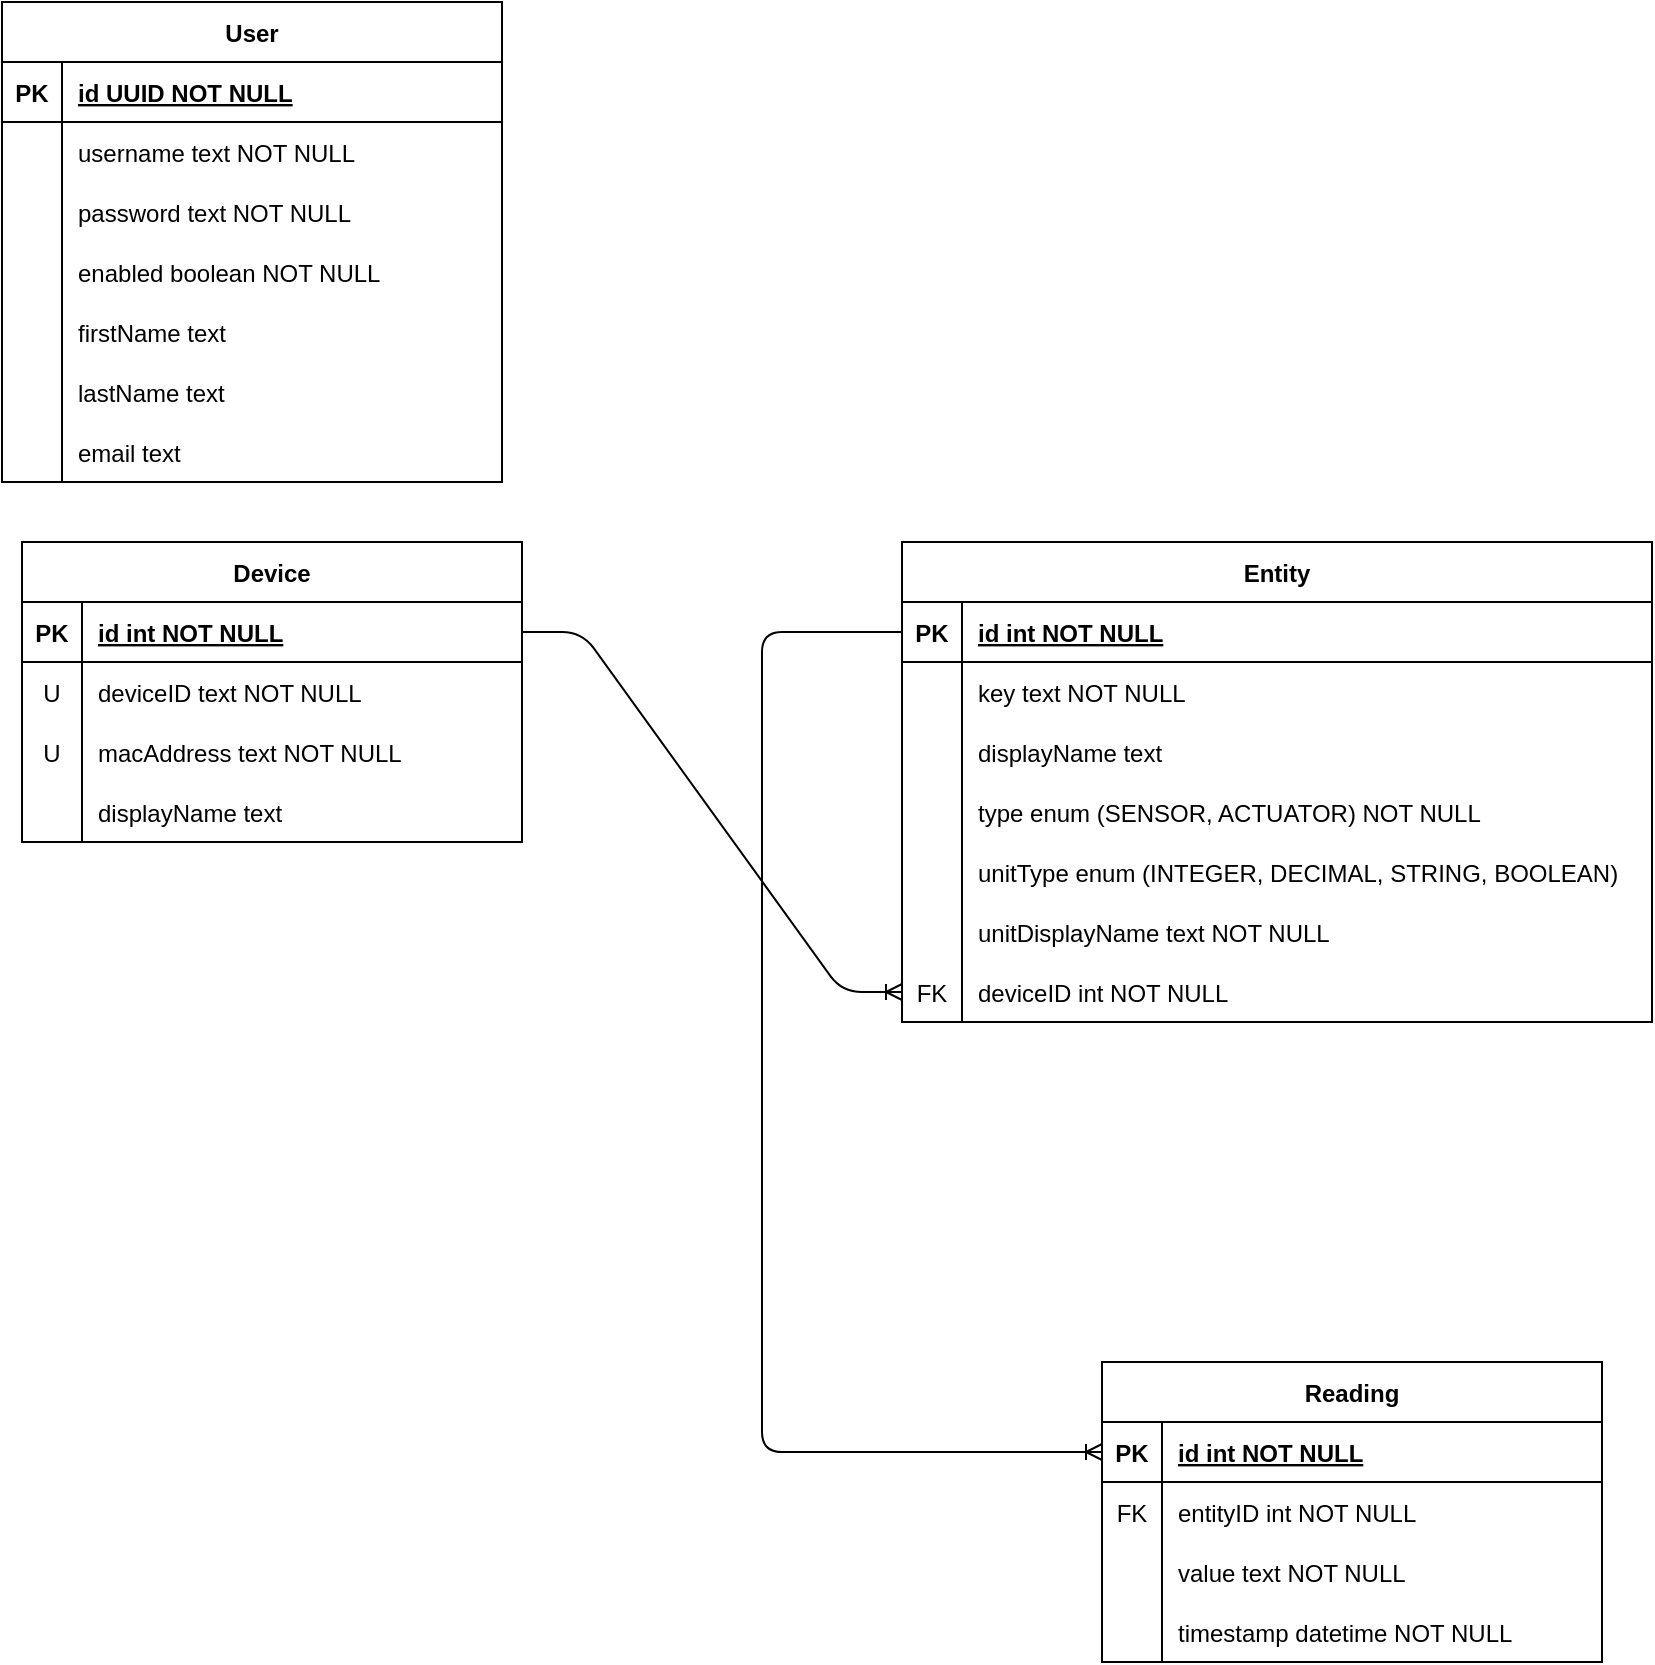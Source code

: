 <mxfile version="14.1.8" type="device"><diagram id="R2lEEEUBdFMjLlhIrx00" name="Page-1"><mxGraphModel dx="2912" dy="851" grid="1" gridSize="10" guides="1" tooltips="1" connect="1" arrows="1" fold="1" page="1" pageScale="1" pageWidth="850" pageHeight="1100" math="0" shadow="0" extFonts="Permanent Marker^https://fonts.googleapis.com/css?family=Permanent+Marker"><root><mxCell id="0"/><mxCell id="1" parent="0"/><mxCell id="C-vyLk0tnHw3VtMMgP7b-23" value="User" style="shape=table;startSize=30;container=1;collapsible=1;childLayout=tableLayout;fixedRows=1;rowLines=0;fontStyle=1;align=center;resizeLast=1;" parent="1" vertex="1"><mxGeometry x="-840" y="20" width="250" height="240" as="geometry"/></mxCell><mxCell id="C-vyLk0tnHw3VtMMgP7b-24" value="" style="shape=partialRectangle;collapsible=0;dropTarget=0;pointerEvents=0;fillColor=none;points=[[0,0.5],[1,0.5]];portConstraint=eastwest;top=0;left=0;right=0;bottom=1;" parent="C-vyLk0tnHw3VtMMgP7b-23" vertex="1"><mxGeometry y="30" width="250" height="30" as="geometry"/></mxCell><mxCell id="C-vyLk0tnHw3VtMMgP7b-25" value="PK" style="shape=partialRectangle;overflow=hidden;connectable=0;fillColor=none;top=0;left=0;bottom=0;right=0;fontStyle=1;" parent="C-vyLk0tnHw3VtMMgP7b-24" vertex="1"><mxGeometry width="30" height="30" as="geometry"/></mxCell><mxCell id="C-vyLk0tnHw3VtMMgP7b-26" value="id UUID NOT NULL " style="shape=partialRectangle;overflow=hidden;connectable=0;fillColor=none;top=0;left=0;bottom=0;right=0;align=left;spacingLeft=6;fontStyle=5;" parent="C-vyLk0tnHw3VtMMgP7b-24" vertex="1"><mxGeometry x="30" width="220" height="30" as="geometry"/></mxCell><mxCell id="C-vyLk0tnHw3VtMMgP7b-27" value="" style="shape=partialRectangle;collapsible=0;dropTarget=0;pointerEvents=0;fillColor=none;points=[[0,0.5],[1,0.5]];portConstraint=eastwest;top=0;left=0;right=0;bottom=0;" parent="C-vyLk0tnHw3VtMMgP7b-23" vertex="1"><mxGeometry y="60" width="250" height="30" as="geometry"/></mxCell><mxCell id="C-vyLk0tnHw3VtMMgP7b-28" value="" style="shape=partialRectangle;overflow=hidden;connectable=0;fillColor=none;top=0;left=0;bottom=0;right=0;" parent="C-vyLk0tnHw3VtMMgP7b-27" vertex="1"><mxGeometry width="30" height="30" as="geometry"/></mxCell><mxCell id="C-vyLk0tnHw3VtMMgP7b-29" value="username text NOT NULL" style="shape=partialRectangle;overflow=hidden;connectable=0;fillColor=none;top=0;left=0;bottom=0;right=0;align=left;spacingLeft=6;" parent="C-vyLk0tnHw3VtMMgP7b-27" vertex="1"><mxGeometry x="30" width="220" height="30" as="geometry"/></mxCell><mxCell id="msgW7Ux3hpX_tZHprJBe-1" value="" style="shape=partialRectangle;collapsible=0;dropTarget=0;pointerEvents=0;fillColor=none;points=[[0,0.5],[1,0.5]];portConstraint=eastwest;top=0;left=0;right=0;bottom=0;" parent="C-vyLk0tnHw3VtMMgP7b-23" vertex="1"><mxGeometry y="90" width="250" height="30" as="geometry"/></mxCell><mxCell id="msgW7Ux3hpX_tZHprJBe-2" value="" style="shape=partialRectangle;overflow=hidden;connectable=0;fillColor=none;top=0;left=0;bottom=0;right=0;" parent="msgW7Ux3hpX_tZHprJBe-1" vertex="1"><mxGeometry width="30" height="30" as="geometry"/></mxCell><mxCell id="msgW7Ux3hpX_tZHprJBe-3" value="password text NOT NULL" style="shape=partialRectangle;overflow=hidden;connectable=0;fillColor=none;top=0;left=0;bottom=0;right=0;align=left;spacingLeft=6;" parent="msgW7Ux3hpX_tZHprJBe-1" vertex="1"><mxGeometry x="30" width="220" height="30" as="geometry"/></mxCell><mxCell id="msgW7Ux3hpX_tZHprJBe-4" value="" style="shape=partialRectangle;collapsible=0;dropTarget=0;pointerEvents=0;fillColor=none;points=[[0,0.5],[1,0.5]];portConstraint=eastwest;top=0;left=0;right=0;bottom=0;" parent="C-vyLk0tnHw3VtMMgP7b-23" vertex="1"><mxGeometry y="120" width="250" height="30" as="geometry"/></mxCell><mxCell id="msgW7Ux3hpX_tZHprJBe-5" value="" style="shape=partialRectangle;overflow=hidden;connectable=0;fillColor=none;top=0;left=0;bottom=0;right=0;" parent="msgW7Ux3hpX_tZHprJBe-4" vertex="1"><mxGeometry width="30" height="30" as="geometry"/></mxCell><mxCell id="msgW7Ux3hpX_tZHprJBe-6" value="enabled boolean NOT NULL" style="shape=partialRectangle;overflow=hidden;connectable=0;fillColor=none;top=0;left=0;bottom=0;right=0;align=left;spacingLeft=6;" parent="msgW7Ux3hpX_tZHprJBe-4" vertex="1"><mxGeometry x="30" width="220" height="30" as="geometry"/></mxCell><mxCell id="msgW7Ux3hpX_tZHprJBe-22" value="" style="shape=partialRectangle;collapsible=0;dropTarget=0;pointerEvents=0;fillColor=none;points=[[0,0.5],[1,0.5]];portConstraint=eastwest;top=0;left=0;right=0;bottom=0;" parent="C-vyLk0tnHw3VtMMgP7b-23" vertex="1"><mxGeometry y="150" width="250" height="30" as="geometry"/></mxCell><mxCell id="msgW7Ux3hpX_tZHprJBe-23" value="" style="shape=partialRectangle;overflow=hidden;connectable=0;fillColor=none;top=0;left=0;bottom=0;right=0;" parent="msgW7Ux3hpX_tZHprJBe-22" vertex="1"><mxGeometry width="30" height="30" as="geometry"/></mxCell><mxCell id="msgW7Ux3hpX_tZHprJBe-24" value="firstName text" style="shape=partialRectangle;overflow=hidden;connectable=0;fillColor=none;top=0;left=0;bottom=0;right=0;align=left;spacingLeft=6;" parent="msgW7Ux3hpX_tZHprJBe-22" vertex="1"><mxGeometry x="30" width="220" height="30" as="geometry"/></mxCell><mxCell id="d12zRj4CoHBxjOV78AVz-1" value="" style="shape=partialRectangle;collapsible=0;dropTarget=0;pointerEvents=0;fillColor=none;points=[[0,0.5],[1,0.5]];portConstraint=eastwest;top=0;left=0;right=0;bottom=0;" parent="C-vyLk0tnHw3VtMMgP7b-23" vertex="1"><mxGeometry y="180" width="250" height="30" as="geometry"/></mxCell><mxCell id="d12zRj4CoHBxjOV78AVz-2" value="" style="shape=partialRectangle;overflow=hidden;connectable=0;fillColor=none;top=0;left=0;bottom=0;right=0;" parent="d12zRj4CoHBxjOV78AVz-1" vertex="1"><mxGeometry width="30" height="30" as="geometry"/></mxCell><mxCell id="d12zRj4CoHBxjOV78AVz-3" value="lastName text" style="shape=partialRectangle;overflow=hidden;connectable=0;fillColor=none;top=0;left=0;bottom=0;right=0;align=left;spacingLeft=6;" parent="d12zRj4CoHBxjOV78AVz-1" vertex="1"><mxGeometry x="30" width="220" height="30" as="geometry"/></mxCell><mxCell id="d12zRj4CoHBxjOV78AVz-4" value="" style="shape=partialRectangle;collapsible=0;dropTarget=0;pointerEvents=0;fillColor=none;points=[[0,0.5],[1,0.5]];portConstraint=eastwest;top=0;left=0;right=0;bottom=0;" parent="C-vyLk0tnHw3VtMMgP7b-23" vertex="1"><mxGeometry y="210" width="250" height="30" as="geometry"/></mxCell><mxCell id="d12zRj4CoHBxjOV78AVz-5" value="" style="shape=partialRectangle;overflow=hidden;connectable=0;fillColor=none;top=0;left=0;bottom=0;right=0;" parent="d12zRj4CoHBxjOV78AVz-4" vertex="1"><mxGeometry width="30" height="30" as="geometry"/></mxCell><mxCell id="d12zRj4CoHBxjOV78AVz-6" value="email text" style="shape=partialRectangle;overflow=hidden;connectable=0;fillColor=none;top=0;left=0;bottom=0;right=0;align=left;spacingLeft=6;" parent="d12zRj4CoHBxjOV78AVz-4" vertex="1"><mxGeometry x="30" width="220" height="30" as="geometry"/></mxCell><mxCell id="_SD_Ca2BvJ3gVrXRWANg-1" value="Device" style="shape=table;startSize=30;container=1;collapsible=1;childLayout=tableLayout;fixedRows=1;rowLines=0;fontStyle=1;align=center;resizeLast=1;" parent="1" vertex="1"><mxGeometry x="-830" y="290" width="250" height="150" as="geometry"/></mxCell><mxCell id="_SD_Ca2BvJ3gVrXRWANg-2" value="" style="shape=partialRectangle;collapsible=0;dropTarget=0;pointerEvents=0;fillColor=none;points=[[0,0.5],[1,0.5]];portConstraint=eastwest;top=0;left=0;right=0;bottom=1;" parent="_SD_Ca2BvJ3gVrXRWANg-1" vertex="1"><mxGeometry y="30" width="250" height="30" as="geometry"/></mxCell><mxCell id="_SD_Ca2BvJ3gVrXRWANg-3" value="PK" style="shape=partialRectangle;overflow=hidden;connectable=0;fillColor=none;top=0;left=0;bottom=0;right=0;fontStyle=1;" parent="_SD_Ca2BvJ3gVrXRWANg-2" vertex="1"><mxGeometry width="30" height="30" as="geometry"/></mxCell><mxCell id="_SD_Ca2BvJ3gVrXRWANg-4" value="id int NOT NULL " style="shape=partialRectangle;overflow=hidden;connectable=0;fillColor=none;top=0;left=0;bottom=0;right=0;align=left;spacingLeft=6;fontStyle=5;" parent="_SD_Ca2BvJ3gVrXRWANg-2" vertex="1"><mxGeometry x="30" width="220" height="30" as="geometry"/></mxCell><mxCell id="_SD_Ca2BvJ3gVrXRWANg-5" value="" style="shape=partialRectangle;collapsible=0;dropTarget=0;pointerEvents=0;fillColor=none;points=[[0,0.5],[1,0.5]];portConstraint=eastwest;top=0;left=0;right=0;bottom=0;" parent="_SD_Ca2BvJ3gVrXRWANg-1" vertex="1"><mxGeometry y="60" width="250" height="30" as="geometry"/></mxCell><mxCell id="_SD_Ca2BvJ3gVrXRWANg-6" value="U" style="shape=partialRectangle;overflow=hidden;connectable=0;fillColor=none;top=0;left=0;bottom=0;right=0;" parent="_SD_Ca2BvJ3gVrXRWANg-5" vertex="1"><mxGeometry width="30" height="30" as="geometry"/></mxCell><mxCell id="_SD_Ca2BvJ3gVrXRWANg-7" value="deviceID text NOT NULL" style="shape=partialRectangle;overflow=hidden;connectable=0;fillColor=none;top=0;left=0;bottom=0;right=0;align=left;spacingLeft=6;" parent="_SD_Ca2BvJ3gVrXRWANg-5" vertex="1"><mxGeometry x="30" width="220" height="30" as="geometry"/></mxCell><mxCell id="_SD_Ca2BvJ3gVrXRWANg-8" value="" style="shape=partialRectangle;collapsible=0;dropTarget=0;pointerEvents=0;fillColor=none;points=[[0,0.5],[1,0.5]];portConstraint=eastwest;top=0;left=0;right=0;bottom=0;" parent="_SD_Ca2BvJ3gVrXRWANg-1" vertex="1"><mxGeometry y="90" width="250" height="30" as="geometry"/></mxCell><mxCell id="_SD_Ca2BvJ3gVrXRWANg-9" value="U" style="shape=partialRectangle;overflow=hidden;connectable=0;fillColor=none;top=0;left=0;bottom=0;right=0;" parent="_SD_Ca2BvJ3gVrXRWANg-8" vertex="1"><mxGeometry width="30" height="30" as="geometry"/></mxCell><mxCell id="_SD_Ca2BvJ3gVrXRWANg-10" value="macAddress text NOT NULL" style="shape=partialRectangle;overflow=hidden;connectable=0;fillColor=none;top=0;left=0;bottom=0;right=0;align=left;spacingLeft=6;" parent="_SD_Ca2BvJ3gVrXRWANg-8" vertex="1"><mxGeometry x="30" width="220" height="30" as="geometry"/></mxCell><mxCell id="_SD_Ca2BvJ3gVrXRWANg-11" value="" style="shape=partialRectangle;collapsible=0;dropTarget=0;pointerEvents=0;fillColor=none;points=[[0,0.5],[1,0.5]];portConstraint=eastwest;top=0;left=0;right=0;bottom=0;" parent="_SD_Ca2BvJ3gVrXRWANg-1" vertex="1"><mxGeometry y="120" width="250" height="30" as="geometry"/></mxCell><mxCell id="_SD_Ca2BvJ3gVrXRWANg-12" value="" style="shape=partialRectangle;overflow=hidden;connectable=0;fillColor=none;top=0;left=0;bottom=0;right=0;" parent="_SD_Ca2BvJ3gVrXRWANg-11" vertex="1"><mxGeometry width="30" height="30" as="geometry"/></mxCell><mxCell id="_SD_Ca2BvJ3gVrXRWANg-13" value="displayName text" style="shape=partialRectangle;overflow=hidden;connectable=0;fillColor=none;top=0;left=0;bottom=0;right=0;align=left;spacingLeft=6;" parent="_SD_Ca2BvJ3gVrXRWANg-11" vertex="1"><mxGeometry x="30" width="220" height="30" as="geometry"/></mxCell><mxCell id="_SD_Ca2BvJ3gVrXRWANg-23" value="Entity" style="shape=table;startSize=30;container=1;collapsible=1;childLayout=tableLayout;fixedRows=1;rowLines=0;fontStyle=1;align=center;resizeLast=1;" parent="1" vertex="1"><mxGeometry x="-390" y="290" width="375" height="240" as="geometry"/></mxCell><mxCell id="_SD_Ca2BvJ3gVrXRWANg-24" value="" style="shape=partialRectangle;collapsible=0;dropTarget=0;pointerEvents=0;fillColor=none;points=[[0,0.5],[1,0.5]];portConstraint=eastwest;top=0;left=0;right=0;bottom=1;" parent="_SD_Ca2BvJ3gVrXRWANg-23" vertex="1"><mxGeometry y="30" width="375" height="30" as="geometry"/></mxCell><mxCell id="_SD_Ca2BvJ3gVrXRWANg-25" value="PK" style="shape=partialRectangle;overflow=hidden;connectable=0;fillColor=none;top=0;left=0;bottom=0;right=0;fontStyle=1;" parent="_SD_Ca2BvJ3gVrXRWANg-24" vertex="1"><mxGeometry width="30" height="30" as="geometry"/></mxCell><mxCell id="_SD_Ca2BvJ3gVrXRWANg-26" value="id int NOT NULL " style="shape=partialRectangle;overflow=hidden;connectable=0;fillColor=none;top=0;left=0;bottom=0;right=0;align=left;spacingLeft=6;fontStyle=5;" parent="_SD_Ca2BvJ3gVrXRWANg-24" vertex="1"><mxGeometry x="30" width="345" height="30" as="geometry"/></mxCell><mxCell id="_SD_Ca2BvJ3gVrXRWANg-27" value="" style="shape=partialRectangle;collapsible=0;dropTarget=0;pointerEvents=0;fillColor=none;points=[[0,0.5],[1,0.5]];portConstraint=eastwest;top=0;left=0;right=0;bottom=0;" parent="_SD_Ca2BvJ3gVrXRWANg-23" vertex="1"><mxGeometry y="60" width="375" height="30" as="geometry"/></mxCell><mxCell id="_SD_Ca2BvJ3gVrXRWANg-28" value="" style="shape=partialRectangle;overflow=hidden;connectable=0;fillColor=none;top=0;left=0;bottom=0;right=0;" parent="_SD_Ca2BvJ3gVrXRWANg-27" vertex="1"><mxGeometry width="30" height="30" as="geometry"/></mxCell><mxCell id="_SD_Ca2BvJ3gVrXRWANg-29" value="key text NOT NULL" style="shape=partialRectangle;overflow=hidden;connectable=0;fillColor=none;top=0;left=0;bottom=0;right=0;align=left;spacingLeft=6;" parent="_SD_Ca2BvJ3gVrXRWANg-27" vertex="1"><mxGeometry x="30" width="345" height="30" as="geometry"/></mxCell><mxCell id="_SD_Ca2BvJ3gVrXRWANg-30" value="" style="shape=partialRectangle;collapsible=0;dropTarget=0;pointerEvents=0;fillColor=none;points=[[0,0.5],[1,0.5]];portConstraint=eastwest;top=0;left=0;right=0;bottom=0;" parent="_SD_Ca2BvJ3gVrXRWANg-23" vertex="1"><mxGeometry y="90" width="375" height="30" as="geometry"/></mxCell><mxCell id="_SD_Ca2BvJ3gVrXRWANg-31" value="" style="shape=partialRectangle;overflow=hidden;connectable=0;fillColor=none;top=0;left=0;bottom=0;right=0;" parent="_SD_Ca2BvJ3gVrXRWANg-30" vertex="1"><mxGeometry width="30" height="30" as="geometry"/></mxCell><mxCell id="_SD_Ca2BvJ3gVrXRWANg-32" value="displayName text" style="shape=partialRectangle;overflow=hidden;connectable=0;fillColor=none;top=0;left=0;bottom=0;right=0;align=left;spacingLeft=6;" parent="_SD_Ca2BvJ3gVrXRWANg-30" vertex="1"><mxGeometry x="30" width="345" height="30" as="geometry"/></mxCell><mxCell id="_SD_Ca2BvJ3gVrXRWANg-33" value="" style="shape=partialRectangle;collapsible=0;dropTarget=0;pointerEvents=0;fillColor=none;points=[[0,0.5],[1,0.5]];portConstraint=eastwest;top=0;left=0;right=0;bottom=0;" parent="_SD_Ca2BvJ3gVrXRWANg-23" vertex="1"><mxGeometry y="120" width="375" height="30" as="geometry"/></mxCell><mxCell id="_SD_Ca2BvJ3gVrXRWANg-34" value="" style="shape=partialRectangle;overflow=hidden;connectable=0;fillColor=none;top=0;left=0;bottom=0;right=0;" parent="_SD_Ca2BvJ3gVrXRWANg-33" vertex="1"><mxGeometry width="30" height="30" as="geometry"/></mxCell><mxCell id="_SD_Ca2BvJ3gVrXRWANg-35" value="type enum (SENSOR, ACTUATOR) NOT NULL" style="shape=partialRectangle;overflow=hidden;connectable=0;fillColor=none;top=0;left=0;bottom=0;right=0;align=left;spacingLeft=6;" parent="_SD_Ca2BvJ3gVrXRWANg-33" vertex="1"><mxGeometry x="30" width="345" height="30" as="geometry"/></mxCell><mxCell id="_SD_Ca2BvJ3gVrXRWANg-58" value="" style="shape=partialRectangle;collapsible=0;dropTarget=0;pointerEvents=0;fillColor=none;points=[[0,0.5],[1,0.5]];portConstraint=eastwest;top=0;left=0;right=0;bottom=0;" parent="_SD_Ca2BvJ3gVrXRWANg-23" vertex="1"><mxGeometry y="150" width="375" height="30" as="geometry"/></mxCell><mxCell id="_SD_Ca2BvJ3gVrXRWANg-59" value="" style="shape=partialRectangle;overflow=hidden;connectable=0;fillColor=none;top=0;left=0;bottom=0;right=0;" parent="_SD_Ca2BvJ3gVrXRWANg-58" vertex="1"><mxGeometry width="30" height="30" as="geometry"/></mxCell><mxCell id="_SD_Ca2BvJ3gVrXRWANg-60" value="unitType enum (INTEGER, DECIMAL, STRING, BOOLEAN)" style="shape=partialRectangle;overflow=hidden;connectable=0;fillColor=none;top=0;left=0;bottom=0;right=0;align=left;spacingLeft=6;" parent="_SD_Ca2BvJ3gVrXRWANg-58" vertex="1"><mxGeometry x="30" width="345" height="30" as="geometry"/></mxCell><mxCell id="_SD_Ca2BvJ3gVrXRWANg-61" value="" style="shape=partialRectangle;collapsible=0;dropTarget=0;pointerEvents=0;fillColor=none;points=[[0,0.5],[1,0.5]];portConstraint=eastwest;top=0;left=0;right=0;bottom=0;" parent="_SD_Ca2BvJ3gVrXRWANg-23" vertex="1"><mxGeometry y="180" width="375" height="30" as="geometry"/></mxCell><mxCell id="_SD_Ca2BvJ3gVrXRWANg-62" value="" style="shape=partialRectangle;overflow=hidden;connectable=0;fillColor=none;top=0;left=0;bottom=0;right=0;" parent="_SD_Ca2BvJ3gVrXRWANg-61" vertex="1"><mxGeometry width="30" height="30" as="geometry"/></mxCell><mxCell id="_SD_Ca2BvJ3gVrXRWANg-63" value="unitDisplayName text NOT NULL" style="shape=partialRectangle;overflow=hidden;connectable=0;fillColor=none;top=0;left=0;bottom=0;right=0;align=left;spacingLeft=6;" parent="_SD_Ca2BvJ3gVrXRWANg-61" vertex="1"><mxGeometry x="30" width="345" height="30" as="geometry"/></mxCell><mxCell id="_SD_Ca2BvJ3gVrXRWANg-36" value="" style="shape=partialRectangle;collapsible=0;dropTarget=0;pointerEvents=0;fillColor=none;points=[[0,0.5],[1,0.5]];portConstraint=eastwest;top=0;left=0;right=0;bottom=0;" parent="_SD_Ca2BvJ3gVrXRWANg-23" vertex="1"><mxGeometry y="210" width="375" height="30" as="geometry"/></mxCell><mxCell id="_SD_Ca2BvJ3gVrXRWANg-37" value="FK" style="shape=partialRectangle;overflow=hidden;connectable=0;fillColor=none;top=0;left=0;bottom=0;right=0;" parent="_SD_Ca2BvJ3gVrXRWANg-36" vertex="1"><mxGeometry width="30" height="30" as="geometry"/></mxCell><mxCell id="_SD_Ca2BvJ3gVrXRWANg-38" value="deviceID int NOT NULL" style="shape=partialRectangle;overflow=hidden;connectable=0;fillColor=none;top=0;left=0;bottom=0;right=0;align=left;spacingLeft=6;" parent="_SD_Ca2BvJ3gVrXRWANg-36" vertex="1"><mxGeometry x="30" width="345" height="30" as="geometry"/></mxCell><mxCell id="_SD_Ca2BvJ3gVrXRWANg-65" value="" style="edgeStyle=entityRelationEdgeStyle;fontSize=12;html=1;endArrow=ERoneToMany;exitX=1;exitY=0.5;exitDx=0;exitDy=0;entryX=0;entryY=0.5;entryDx=0;entryDy=0;" parent="1" source="_SD_Ca2BvJ3gVrXRWANg-2" target="_SD_Ca2BvJ3gVrXRWANg-36" edge="1"><mxGeometry width="100" height="100" relative="1" as="geometry"><mxPoint x="-490" y="720" as="sourcePoint"/><mxPoint x="-390" y="620" as="targetPoint"/></mxGeometry></mxCell><mxCell id="1MZ7MDTlvnzF6D74C5rM-1" value="Reading" style="shape=table;startSize=30;container=1;collapsible=1;childLayout=tableLayout;fixedRows=1;rowLines=0;fontStyle=1;align=center;resizeLast=1;" vertex="1" parent="1"><mxGeometry x="-290" y="700" width="250" height="150" as="geometry"/></mxCell><mxCell id="1MZ7MDTlvnzF6D74C5rM-2" value="" style="shape=partialRectangle;collapsible=0;dropTarget=0;pointerEvents=0;fillColor=none;points=[[0,0.5],[1,0.5]];portConstraint=eastwest;top=0;left=0;right=0;bottom=1;" vertex="1" parent="1MZ7MDTlvnzF6D74C5rM-1"><mxGeometry y="30" width="250" height="30" as="geometry"/></mxCell><mxCell id="1MZ7MDTlvnzF6D74C5rM-3" value="PK" style="shape=partialRectangle;overflow=hidden;connectable=0;fillColor=none;top=0;left=0;bottom=0;right=0;fontStyle=1;" vertex="1" parent="1MZ7MDTlvnzF6D74C5rM-2"><mxGeometry width="30" height="30" as="geometry"/></mxCell><mxCell id="1MZ7MDTlvnzF6D74C5rM-4" value="id int NOT NULL " style="shape=partialRectangle;overflow=hidden;connectable=0;fillColor=none;top=0;left=0;bottom=0;right=0;align=left;spacingLeft=6;fontStyle=5;" vertex="1" parent="1MZ7MDTlvnzF6D74C5rM-2"><mxGeometry x="30" width="220" height="30" as="geometry"/></mxCell><mxCell id="1MZ7MDTlvnzF6D74C5rM-5" value="" style="shape=partialRectangle;collapsible=0;dropTarget=0;pointerEvents=0;fillColor=none;points=[[0,0.5],[1,0.5]];portConstraint=eastwest;top=0;left=0;right=0;bottom=0;" vertex="1" parent="1MZ7MDTlvnzF6D74C5rM-1"><mxGeometry y="60" width="250" height="30" as="geometry"/></mxCell><mxCell id="1MZ7MDTlvnzF6D74C5rM-6" value="FK" style="shape=partialRectangle;overflow=hidden;connectable=0;fillColor=none;top=0;left=0;bottom=0;right=0;" vertex="1" parent="1MZ7MDTlvnzF6D74C5rM-5"><mxGeometry width="30" height="30" as="geometry"/></mxCell><mxCell id="1MZ7MDTlvnzF6D74C5rM-7" value="entityID int NOT NULL" style="shape=partialRectangle;overflow=hidden;connectable=0;fillColor=none;top=0;left=0;bottom=0;right=0;align=left;spacingLeft=6;" vertex="1" parent="1MZ7MDTlvnzF6D74C5rM-5"><mxGeometry x="30" width="220" height="30" as="geometry"/></mxCell><mxCell id="1MZ7MDTlvnzF6D74C5rM-11" value="" style="shape=partialRectangle;collapsible=0;dropTarget=0;pointerEvents=0;fillColor=none;points=[[0,0.5],[1,0.5]];portConstraint=eastwest;top=0;left=0;right=0;bottom=0;" vertex="1" parent="1MZ7MDTlvnzF6D74C5rM-1"><mxGeometry y="90" width="250" height="30" as="geometry"/></mxCell><mxCell id="1MZ7MDTlvnzF6D74C5rM-12" value="" style="shape=partialRectangle;overflow=hidden;connectable=0;fillColor=none;top=0;left=0;bottom=0;right=0;" vertex="1" parent="1MZ7MDTlvnzF6D74C5rM-11"><mxGeometry width="30" height="30" as="geometry"/></mxCell><mxCell id="1MZ7MDTlvnzF6D74C5rM-13" value="value text NOT NULL" style="shape=partialRectangle;overflow=hidden;connectable=0;fillColor=none;top=0;left=0;bottom=0;right=0;align=left;spacingLeft=6;" vertex="1" parent="1MZ7MDTlvnzF6D74C5rM-11"><mxGeometry x="30" width="220" height="30" as="geometry"/></mxCell><mxCell id="1MZ7MDTlvnzF6D74C5rM-15" value="" style="shape=partialRectangle;collapsible=0;dropTarget=0;pointerEvents=0;fillColor=none;points=[[0,0.5],[1,0.5]];portConstraint=eastwest;top=0;left=0;right=0;bottom=0;" vertex="1" parent="1MZ7MDTlvnzF6D74C5rM-1"><mxGeometry y="120" width="250" height="30" as="geometry"/></mxCell><mxCell id="1MZ7MDTlvnzF6D74C5rM-16" value="" style="shape=partialRectangle;overflow=hidden;connectable=0;fillColor=none;top=0;left=0;bottom=0;right=0;" vertex="1" parent="1MZ7MDTlvnzF6D74C5rM-15"><mxGeometry width="30" height="30" as="geometry"/></mxCell><mxCell id="1MZ7MDTlvnzF6D74C5rM-17" value="timestamp datetime NOT NULL" style="shape=partialRectangle;overflow=hidden;connectable=0;fillColor=none;top=0;left=0;bottom=0;right=0;align=left;spacingLeft=6;" vertex="1" parent="1MZ7MDTlvnzF6D74C5rM-15"><mxGeometry x="30" width="220" height="30" as="geometry"/></mxCell><mxCell id="1MZ7MDTlvnzF6D74C5rM-14" value="" style="edgeStyle=orthogonalEdgeStyle;fontSize=12;html=1;endArrow=ERoneToMany;exitX=0;exitY=0.5;exitDx=0;exitDy=0;entryX=0;entryY=0.5;entryDx=0;entryDy=0;" edge="1" parent="1" source="_SD_Ca2BvJ3gVrXRWANg-24" target="1MZ7MDTlvnzF6D74C5rM-2"><mxGeometry width="100" height="100" relative="1" as="geometry"><mxPoint x="-570" y="580" as="sourcePoint"/><mxPoint x="-380" y="760" as="targetPoint"/><Array as="points"><mxPoint x="-460" y="335"/><mxPoint x="-460" y="745"/></Array></mxGeometry></mxCell></root></mxGraphModel></diagram></mxfile>